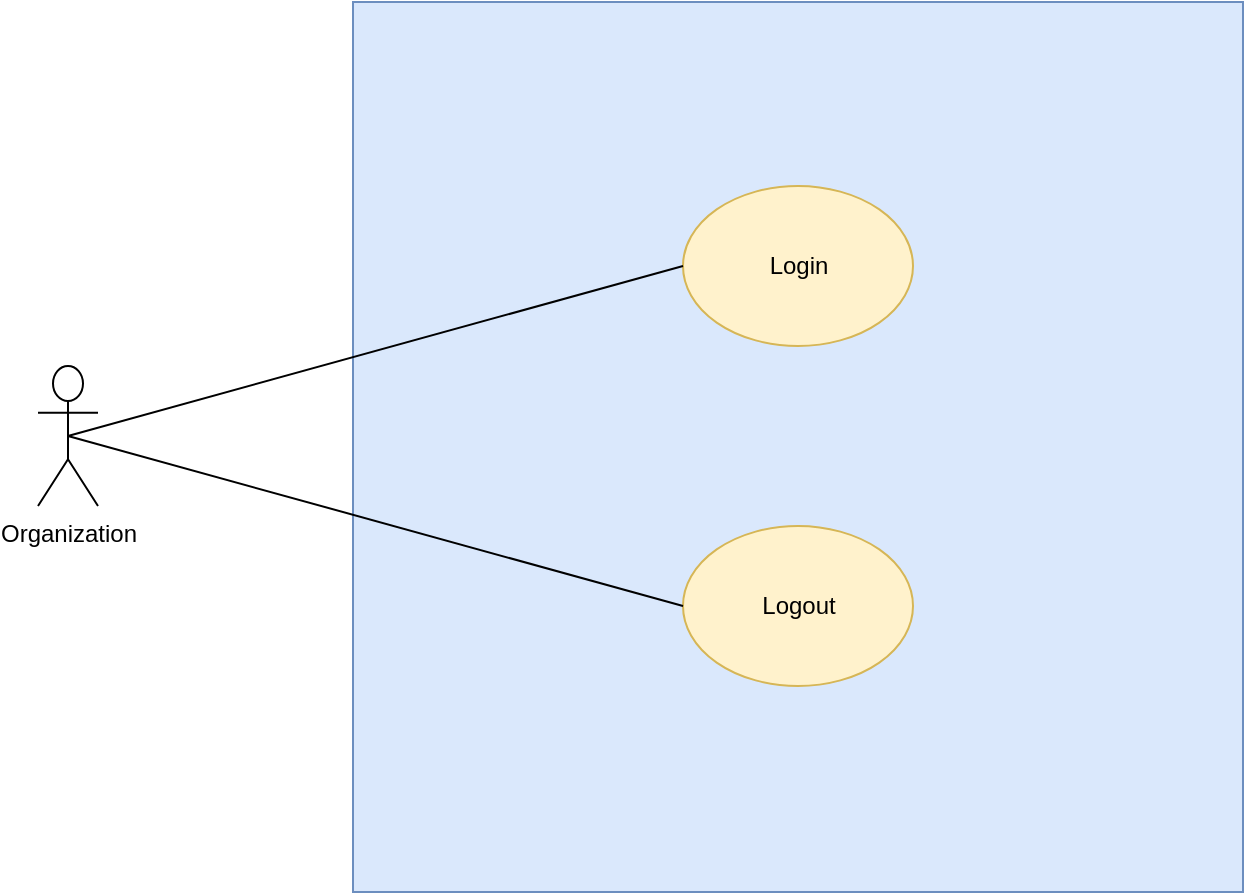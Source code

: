 <mxfile version="20.8.10" type="device"><diagram name="Page-1" id="fjwuFHZYpNOX4wre5BCR"><mxGraphModel dx="1276" dy="614" grid="1" gridSize="10" guides="1" tooltips="1" connect="1" arrows="1" fold="1" page="1" pageScale="1" pageWidth="850" pageHeight="1100" math="0" shadow="0"><root><mxCell id="0"/><mxCell id="1" parent="0"/><mxCell id="Jd3R5-ZXTsf17rILLIj6-1" value="Organization&lt;br&gt;" style="shape=umlActor;verticalLabelPosition=bottom;verticalAlign=top;html=1;outlineConnect=0;" parent="1" vertex="1"><mxGeometry x="120" y="510" width="30" height="70" as="geometry"/></mxCell><mxCell id="Jd3R5-ZXTsf17rILLIj6-3" value="" style="whiteSpace=wrap;html=1;aspect=fixed;fillColor=#dae8fc;strokeColor=#6c8ebf;" parent="1" vertex="1"><mxGeometry x="277.5" y="328" width="445" height="445" as="geometry"/></mxCell><mxCell id="Jd3R5-ZXTsf17rILLIj6-2" value="Login" style="ellipse;whiteSpace=wrap;html=1;fillColor=#fff2cc;strokeColor=#d6b656;" parent="1" vertex="1"><mxGeometry x="442.5" y="420" width="115" height="80" as="geometry"/></mxCell><mxCell id="EdmM1rZS4--3qe9CLnAn-1" value="Logout" style="ellipse;whiteSpace=wrap;html=1;fillColor=#fff2cc;strokeColor=#d6b656;" parent="1" vertex="1"><mxGeometry x="442.5" y="590" width="115" height="80" as="geometry"/></mxCell><mxCell id="EdmM1rZS4--3qe9CLnAn-2" value="" style="endArrow=none;html=1;rounded=0;entryX=0.5;entryY=0.5;entryDx=0;entryDy=0;entryPerimeter=0;exitX=0;exitY=0.5;exitDx=0;exitDy=0;" parent="1" source="Jd3R5-ZXTsf17rILLIj6-2" target="Jd3R5-ZXTsf17rILLIj6-1" edge="1"><mxGeometry width="50" height="50" relative="1" as="geometry"><mxPoint x="400" y="560" as="sourcePoint"/><mxPoint x="450" y="510" as="targetPoint"/></mxGeometry></mxCell><mxCell id="EdmM1rZS4--3qe9CLnAn-3" value="" style="endArrow=none;html=1;rounded=0;entryX=0.5;entryY=0.5;entryDx=0;entryDy=0;entryPerimeter=0;exitX=0;exitY=0.5;exitDx=0;exitDy=0;" parent="1" source="EdmM1rZS4--3qe9CLnAn-1" target="Jd3R5-ZXTsf17rILLIj6-1" edge="1"><mxGeometry width="50" height="50" relative="1" as="geometry"><mxPoint x="452.5" y="470" as="sourcePoint"/><mxPoint x="145" y="555" as="targetPoint"/></mxGeometry></mxCell></root></mxGraphModel></diagram></mxfile>
